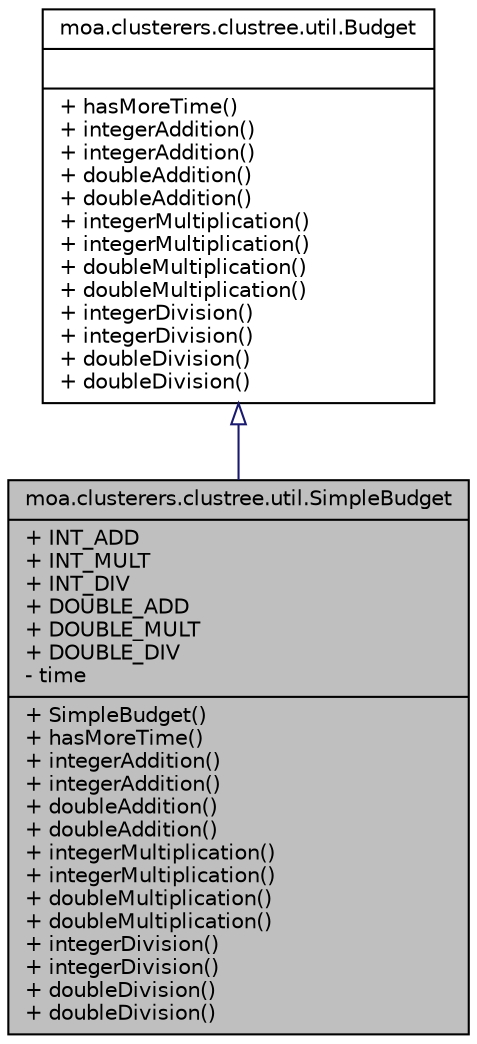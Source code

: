 digraph G
{
  edge [fontname="Helvetica",fontsize="10",labelfontname="Helvetica",labelfontsize="10"];
  node [fontname="Helvetica",fontsize="10",shape=record];
  Node1 [label="{moa.clusterers.clustree.util.SimpleBudget\n|+ INT_ADD\l+ INT_MULT\l+ INT_DIV\l+ DOUBLE_ADD\l+ DOUBLE_MULT\l+ DOUBLE_DIV\l- time\l|+ SimpleBudget()\l+ hasMoreTime()\l+ integerAddition()\l+ integerAddition()\l+ doubleAddition()\l+ doubleAddition()\l+ integerMultiplication()\l+ integerMultiplication()\l+ doubleMultiplication()\l+ doubleMultiplication()\l+ integerDivision()\l+ integerDivision()\l+ doubleDivision()\l+ doubleDivision()\l}",height=0.2,width=0.4,color="black", fillcolor="grey75", style="filled" fontcolor="black"];
  Node2 -> Node1 [dir=back,color="midnightblue",fontsize="10",style="solid",arrowtail="empty",fontname="Helvetica"];
  Node2 [label="{moa.clusterers.clustree.util.Budget\n||+ hasMoreTime()\l+ integerAddition()\l+ integerAddition()\l+ doubleAddition()\l+ doubleAddition()\l+ integerMultiplication()\l+ integerMultiplication()\l+ doubleMultiplication()\l+ doubleMultiplication()\l+ integerDivision()\l+ integerDivision()\l+ doubleDivision()\l+ doubleDivision()\l}",height=0.2,width=0.4,color="black", fillcolor="white", style="filled",URL="$interfacemoa_1_1clusterers_1_1clustree_1_1util_1_1Budget.html",tooltip="This is an interface for classes that are to be given along with every data point..."];
}
